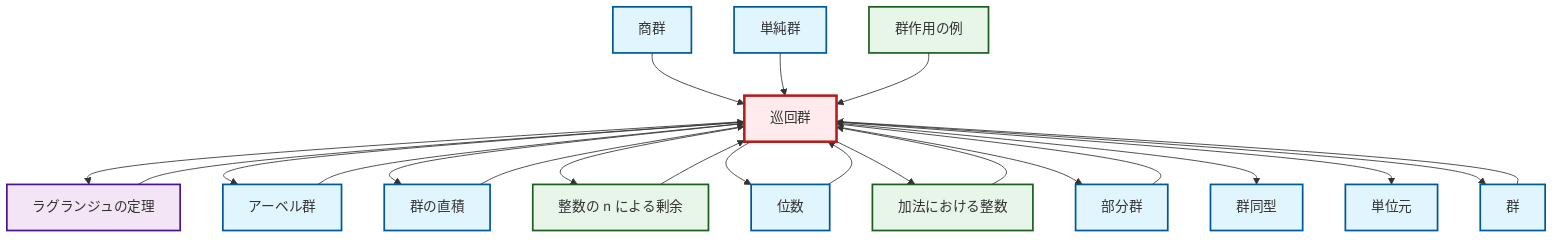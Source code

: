 graph TD
    classDef definition fill:#e1f5fe,stroke:#01579b,stroke-width:2px
    classDef theorem fill:#f3e5f5,stroke:#4a148c,stroke-width:2px
    classDef axiom fill:#fff3e0,stroke:#e65100,stroke-width:2px
    classDef example fill:#e8f5e9,stroke:#1b5e20,stroke-width:2px
    classDef current fill:#ffebee,stroke:#b71c1c,stroke-width:3px
    def-isomorphism["群同型"]:::definition
    def-quotient-group["商群"]:::definition
    thm-lagrange["ラグランジュの定理"]:::theorem
    def-abelian-group["アーベル群"]:::definition
    def-identity-element["単位元"]:::definition
    def-direct-product["群の直積"]:::definition
    ex-integers-addition["加法における整数"]:::example
    def-subgroup["部分群"]:::definition
    ex-quotient-integers-mod-n["整数の n による剰余"]:::example
    ex-group-action-examples["群作用の例"]:::example
    def-order["位数"]:::definition
    def-cyclic-group["巡回群"]:::definition
    def-group["群"]:::definition
    def-simple-group["単純群"]:::definition
    def-cyclic-group --> thm-lagrange
    ex-integers-addition --> def-cyclic-group
    thm-lagrange --> def-cyclic-group
    def-cyclic-group --> def-abelian-group
    def-cyclic-group --> def-direct-product
    def-cyclic-group --> ex-quotient-integers-mod-n
    def-cyclic-group --> def-order
    def-cyclic-group --> ex-integers-addition
    def-quotient-group --> def-cyclic-group
    def-cyclic-group --> def-subgroup
    def-abelian-group --> def-cyclic-group
    def-cyclic-group --> def-isomorphism
    ex-quotient-integers-mod-n --> def-cyclic-group
    def-group --> def-cyclic-group
    def-simple-group --> def-cyclic-group
    def-cyclic-group --> def-identity-element
    def-cyclic-group --> def-group
    ex-group-action-examples --> def-cyclic-group
    def-direct-product --> def-cyclic-group
    def-order --> def-cyclic-group
    def-subgroup --> def-cyclic-group
    class def-cyclic-group current